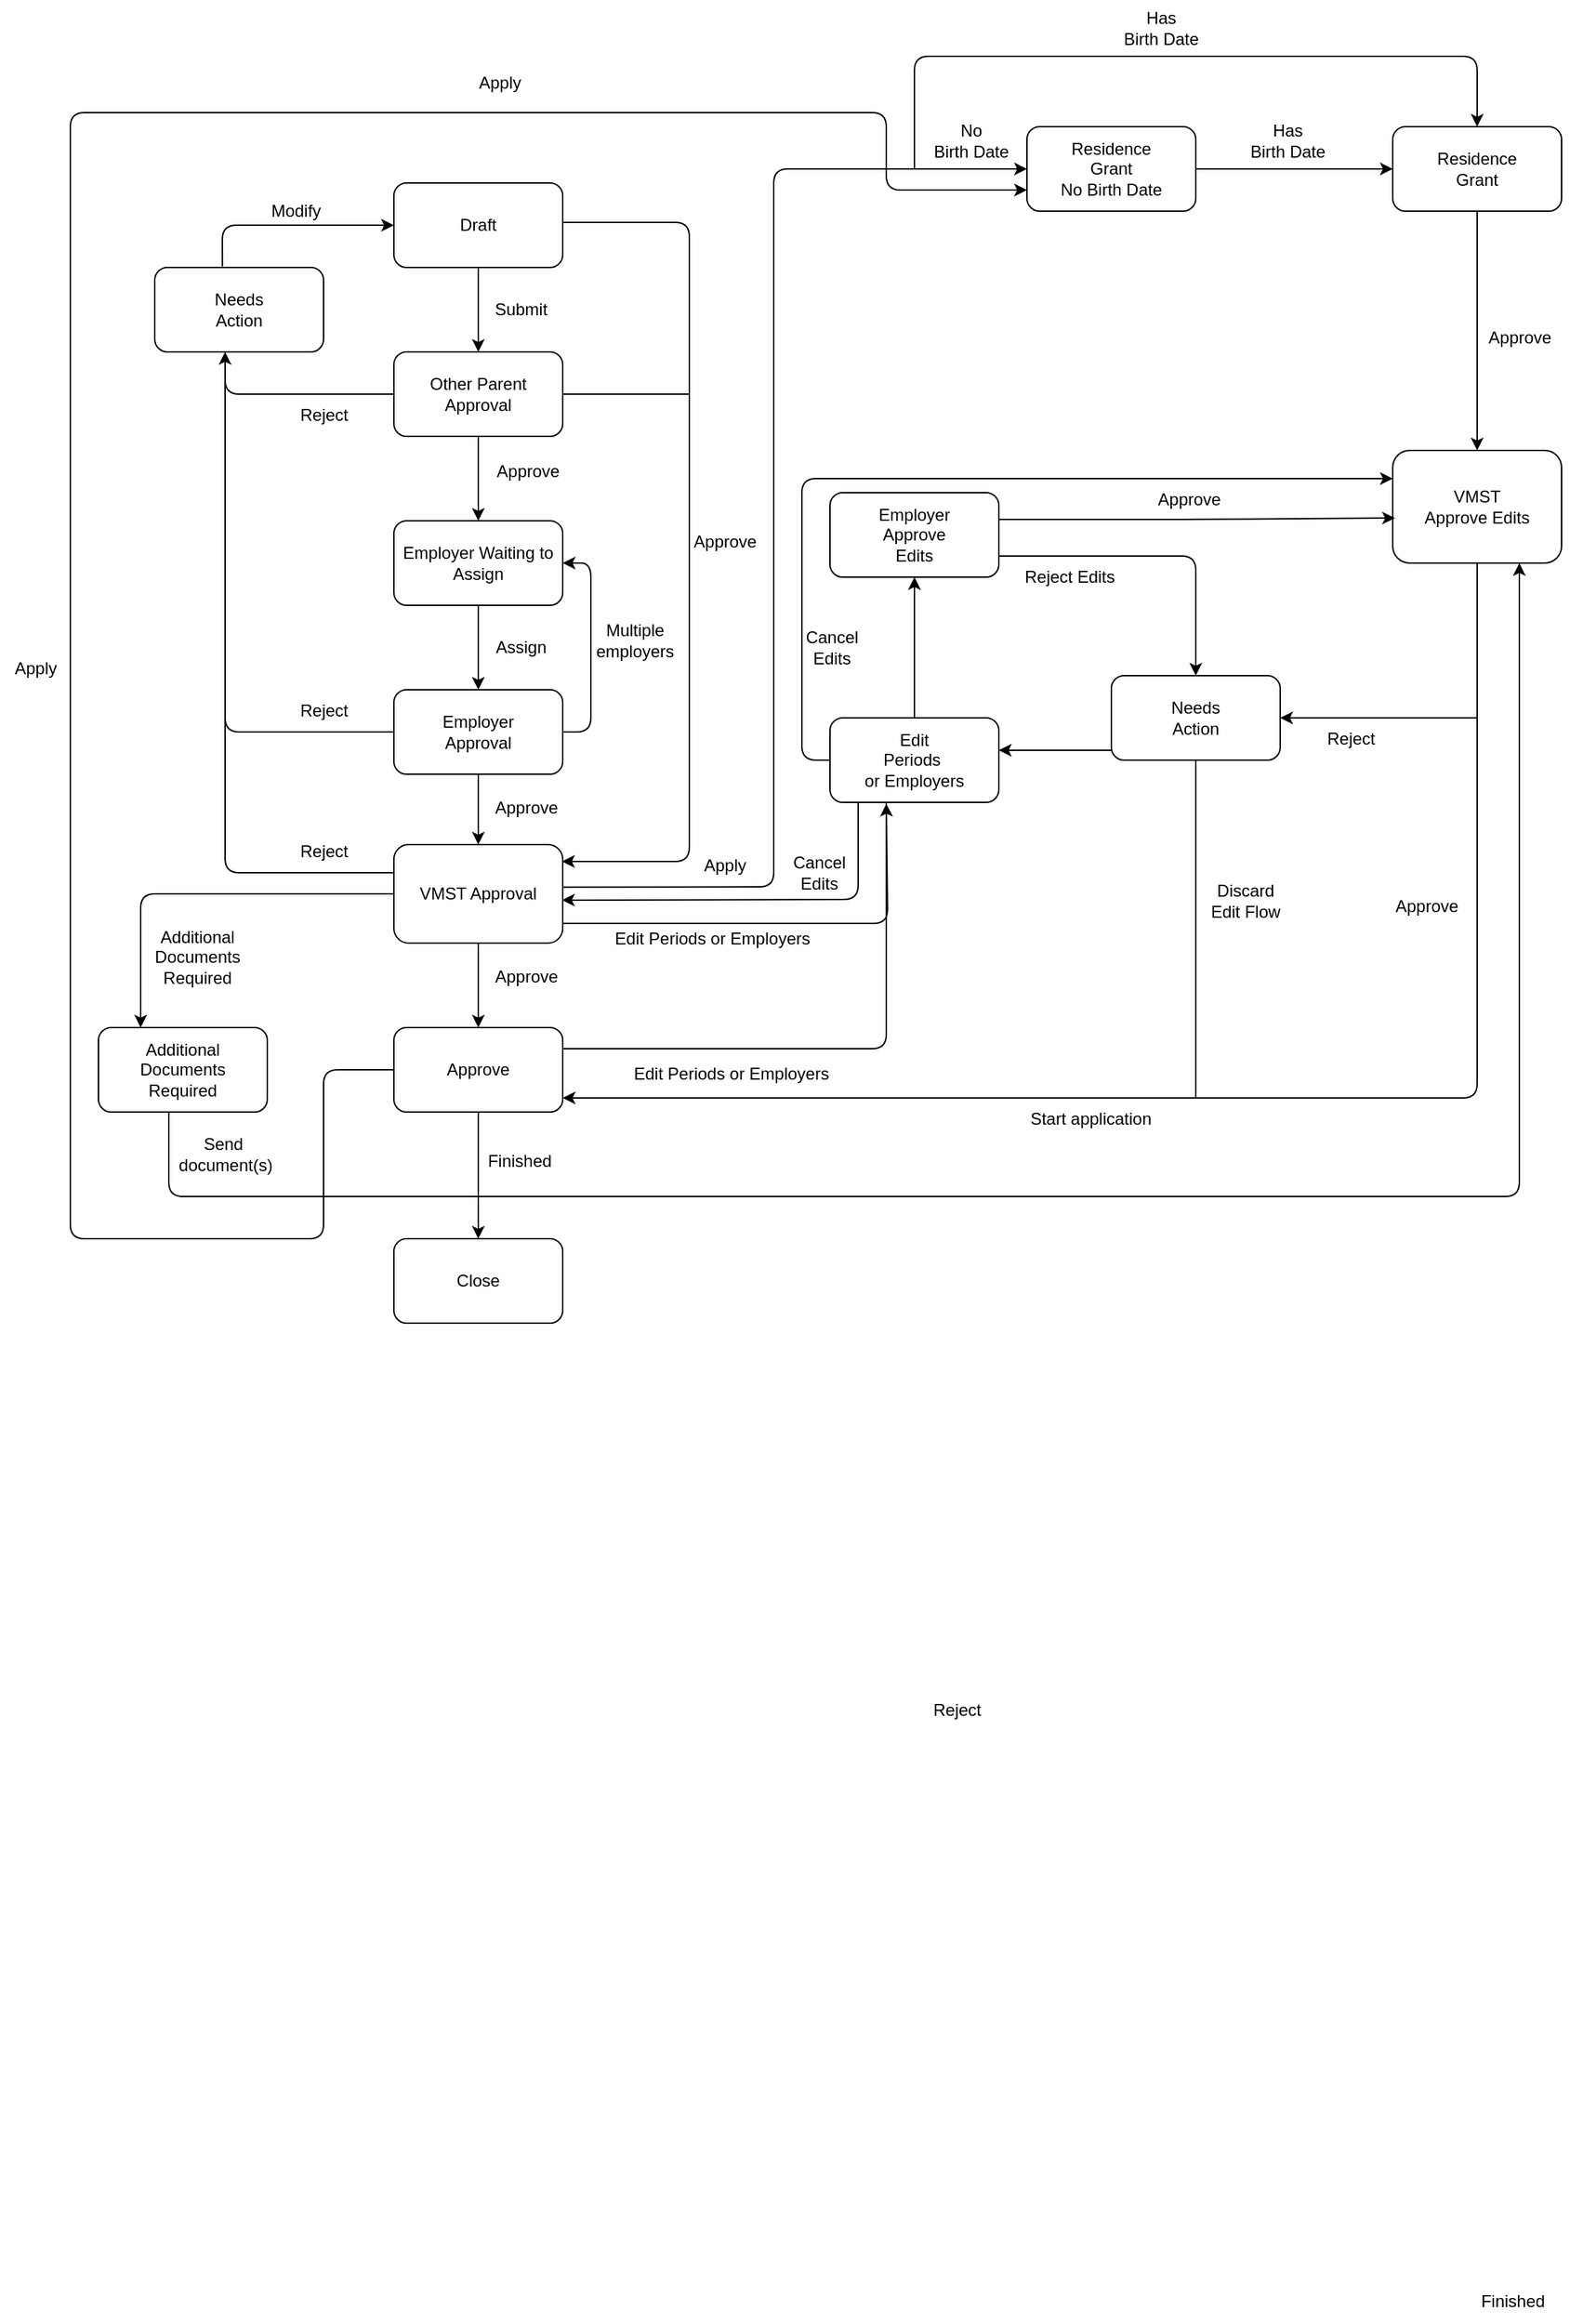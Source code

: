 <mxfile>
    <diagram id="XFyOMNRHPZt_d9PDHA7L" name="Page-1">
        <mxGraphModel dx="1764" dy="1654" grid="1" gridSize="10" guides="0" tooltips="1" connect="1" arrows="1" fold="1" page="1" pageScale="1" pageWidth="1169" pageHeight="827" background="#ffffff" math="0" shadow="0">
            <root>
                <mxCell id="0"/>
                <mxCell id="1" parent="0"/>
                <mxCell id="2" value="Draft" style="rounded=1;whiteSpace=wrap;html=1;" parent="1" vertex="1">
                    <mxGeometry x="250" y="10" width="120" height="60" as="geometry"/>
                </mxCell>
                <mxCell id="3" value="Other Parent&lt;br&gt;Approval" style="rounded=1;whiteSpace=wrap;html=1;" parent="1" vertex="1">
                    <mxGeometry x="250" y="130" width="120" height="60" as="geometry"/>
                </mxCell>
                <mxCell id="4" value="Employer Waiting to Assign" style="rounded=1;whiteSpace=wrap;html=1;" parent="1" vertex="1">
                    <mxGeometry x="250" y="250" width="120" height="60" as="geometry"/>
                </mxCell>
                <mxCell id="150" style="edgeStyle=none;html=1;exitX=1;exitY=0.5;exitDx=0;exitDy=0;entryX=1;entryY=0.5;entryDx=0;entryDy=0;strokeColor=#000000;" parent="1" source="5" target="4" edge="1">
                    <mxGeometry relative="1" as="geometry">
                        <mxPoint x="430" y="400" as="targetPoint"/>
                        <Array as="points">
                            <mxPoint x="390" y="400"/>
                            <mxPoint x="390" y="280"/>
                        </Array>
                    </mxGeometry>
                </mxCell>
                <mxCell id="5" value="Employer&lt;br&gt;Approval" style="rounded=1;whiteSpace=wrap;html=1;" parent="1" vertex="1">
                    <mxGeometry x="250" y="370" width="120" height="60" as="geometry"/>
                </mxCell>
                <mxCell id="155" style="edgeStyle=none;html=1;entryX=0.5;entryY=0;entryDx=0;entryDy=0;strokeColor=#000000;" parent="1" target="7" edge="1">
                    <mxGeometry relative="1" as="geometry">
                        <mxPoint x="310" y="550" as="sourcePoint"/>
                        <Array as="points">
                            <mxPoint x="310" y="570"/>
                        </Array>
                    </mxGeometry>
                </mxCell>
                <mxCell id="6" value="VMST Approval" style="rounded=1;whiteSpace=wrap;html=1;" parent="1" vertex="1">
                    <mxGeometry x="250" y="480" width="120" height="70" as="geometry"/>
                </mxCell>
                <mxCell id="7" value="Approve" style="rounded=1;whiteSpace=wrap;html=1;" parent="1" vertex="1">
                    <mxGeometry x="250" y="610" width="120" height="60" as="geometry"/>
                </mxCell>
                <mxCell id="8" value="Close" style="rounded=1;whiteSpace=wrap;html=1;" parent="1" vertex="1">
                    <mxGeometry x="250" y="760" width="120" height="60" as="geometry"/>
                </mxCell>
                <mxCell id="9" value="Needs&lt;br&gt;Action" style="rounded=1;whiteSpace=wrap;html=1;" parent="1" vertex="1">
                    <mxGeometry x="80" y="70" width="120" height="60" as="geometry"/>
                </mxCell>
                <mxCell id="161" style="edgeStyle=none;html=1;entryX=0.75;entryY=1;entryDx=0;entryDy=0;strokeColor=#000000;" parent="1" target="13" edge="1">
                    <mxGeometry relative="1" as="geometry">
                        <mxPoint x="1070" y="360" as="targetPoint"/>
                        <mxPoint x="90" y="670" as="sourcePoint"/>
                        <Array as="points">
                            <mxPoint x="90" y="730"/>
                            <mxPoint x="1050" y="730"/>
                        </Array>
                    </mxGeometry>
                </mxCell>
                <mxCell id="10" value="Additional&lt;br&gt;Documents&lt;br&gt;Required" style="rounded=1;whiteSpace=wrap;html=1;" parent="1" vertex="1">
                    <mxGeometry x="40" y="610" width="120" height="60" as="geometry"/>
                </mxCell>
                <mxCell id="159" style="edgeStyle=none;html=1;entryX=0;entryY=0.25;entryDx=0;entryDy=0;exitX=0;exitY=0.5;exitDx=0;exitDy=0;strokeColor=#000000;" parent="1" source="11" target="13" edge="1">
                    <mxGeometry relative="1" as="geometry">
                        <Array as="points">
                            <mxPoint x="540" y="420"/>
                            <mxPoint x="540" y="220"/>
                        </Array>
                    </mxGeometry>
                </mxCell>
                <mxCell id="11" value="Edit&lt;br&gt;Periods&amp;nbsp;&lt;br&gt;or Employers" style="rounded=1;whiteSpace=wrap;html=1;" parent="1" vertex="1">
                    <mxGeometry x="560" y="390" width="120" height="60" as="geometry"/>
                </mxCell>
                <mxCell id="12" value="Employer&lt;br&gt;Approve&lt;br&gt;Edits" style="rounded=1;whiteSpace=wrap;html=1;" parent="1" vertex="1">
                    <mxGeometry x="560" y="230" width="120" height="60" as="geometry"/>
                </mxCell>
                <mxCell id="13" value="VMST&lt;br&gt;Approve Edits" style="rounded=1;whiteSpace=wrap;html=1;" parent="1" vertex="1">
                    <mxGeometry x="960" y="200" width="120" height="80" as="geometry"/>
                </mxCell>
                <mxCell id="14" value="Needs&lt;br&gt;Action" style="rounded=1;whiteSpace=wrap;html=1;" parent="1" vertex="1">
                    <mxGeometry x="760" y="360" width="120" height="60" as="geometry"/>
                </mxCell>
                <mxCell id="15" value="Residence&lt;br&gt;Grant&lt;br&gt;" style="rounded=1;whiteSpace=wrap;html=1;" parent="1" vertex="1">
                    <mxGeometry x="960" y="-30" width="120" height="60" as="geometry"/>
                </mxCell>
                <mxCell id="18" value="" style="endArrow=classic;html=1;entryX=0.5;entryY=0;entryDx=0;entryDy=0;exitX=0.5;exitY=1;exitDx=0;exitDy=0;fontColor=#FFFFFF;strokeColor=#000000;" parent="1" source="2" target="3" edge="1">
                    <mxGeometry width="50" height="50" relative="1" as="geometry">
                        <mxPoint x="400" y="570" as="sourcePoint"/>
                        <mxPoint x="450" y="520" as="targetPoint"/>
                    </mxGeometry>
                </mxCell>
                <mxCell id="19" value="" style="endArrow=classic;html=1;entryX=0.5;entryY=0;entryDx=0;entryDy=0;exitX=0.5;exitY=1;exitDx=0;exitDy=0;fontColor=#FFFFFF;strokeColor=#000000;" parent="1" edge="1">
                    <mxGeometry width="50" height="50" relative="1" as="geometry">
                        <mxPoint x="310" y="190" as="sourcePoint"/>
                        <mxPoint x="310" y="250" as="targetPoint"/>
                    </mxGeometry>
                </mxCell>
                <mxCell id="20" value="" style="endArrow=classic;html=1;entryX=0.5;entryY=0;entryDx=0;entryDy=0;exitX=0.5;exitY=1;exitDx=0;exitDy=0;fontColor=#FFFFFF;strokeColor=#000000;" parent="1" edge="1">
                    <mxGeometry width="50" height="50" relative="1" as="geometry">
                        <mxPoint x="310" y="310" as="sourcePoint"/>
                        <mxPoint x="310" y="370" as="targetPoint"/>
                    </mxGeometry>
                </mxCell>
                <mxCell id="21" value="" style="endArrow=classic;html=1;exitX=0.5;exitY=1;exitDx=0;exitDy=0;fontColor=#FFFFFF;strokeColor=#000000;entryX=0.5;entryY=0;entryDx=0;entryDy=0;" parent="1" target="6" edge="1">
                    <mxGeometry width="50" height="50" relative="1" as="geometry">
                        <mxPoint x="310" y="430" as="sourcePoint"/>
                        <mxPoint x="310" y="470" as="targetPoint"/>
                    </mxGeometry>
                </mxCell>
                <mxCell id="23" value="" style="endArrow=classic;html=1;entryX=0.5;entryY=0;entryDx=0;entryDy=0;exitX=0.5;exitY=1;exitDx=0;exitDy=0;fontColor=#FFFFFF;strokeColor=#000000;" parent="1" target="8" edge="1">
                    <mxGeometry width="50" height="50" relative="1" as="geometry">
                        <mxPoint x="310" y="670" as="sourcePoint"/>
                        <mxPoint x="310" y="730" as="targetPoint"/>
                    </mxGeometry>
                </mxCell>
                <mxCell id="24" value="" style="endArrow=classic;html=1;exitX=0;exitY=0.5;exitDx=0;exitDy=0;fontColor=#FFFFFF;strokeColor=#000000;" parent="1" source="3" edge="1">
                    <mxGeometry width="50" height="50" relative="1" as="geometry">
                        <mxPoint x="130" y="220" as="sourcePoint"/>
                        <mxPoint x="130" y="130" as="targetPoint"/>
                        <Array as="points">
                            <mxPoint x="130" y="160"/>
                        </Array>
                    </mxGeometry>
                </mxCell>
                <mxCell id="26" value="" style="endArrow=none;html=1;exitX=0;exitY=0.5;exitDx=0;exitDy=0;fontColor=#FFFFFF;strokeColor=#000000;" parent="1" source="5" edge="1">
                    <mxGeometry width="50" height="50" relative="1" as="geometry">
                        <mxPoint x="400" y="570" as="sourcePoint"/>
                        <mxPoint x="130" y="150" as="targetPoint"/>
                        <Array as="points">
                            <mxPoint x="130" y="400"/>
                        </Array>
                    </mxGeometry>
                </mxCell>
                <mxCell id="27" value="" style="endArrow=none;html=1;fontColor=#FFFFFF;strokeColor=#000000;" parent="1" edge="1">
                    <mxGeometry width="50" height="50" relative="1" as="geometry">
                        <mxPoint x="250" y="500" as="sourcePoint"/>
                        <mxPoint x="130" y="270" as="targetPoint"/>
                        <Array as="points">
                            <mxPoint x="130" y="500"/>
                        </Array>
                    </mxGeometry>
                </mxCell>
                <mxCell id="29" value="" style="endArrow=classic;html=1;exitX=1;exitY=0.5;exitDx=0;exitDy=0;fontColor=#FFFFFF;strokeColor=#000000;entryX=0.996;entryY=0.171;entryDx=0;entryDy=0;entryPerimeter=0;" parent="1" target="6" edge="1">
                    <mxGeometry width="50" height="50" relative="1" as="geometry">
                        <mxPoint x="370" y="38" as="sourcePoint"/>
                        <mxPoint x="370" y="491.5" as="targetPoint"/>
                        <Array as="points">
                            <mxPoint x="460" y="38"/>
                            <mxPoint x="460" y="492"/>
                        </Array>
                    </mxGeometry>
                </mxCell>
                <mxCell id="30" value="" style="endArrow=none;html=1;exitX=1;exitY=0.5;exitDx=0;exitDy=0;fontColor=#FFFFFF;strokeColor=#000000;" parent="1" source="3" edge="1">
                    <mxGeometry width="50" height="50" relative="1" as="geometry">
                        <mxPoint x="400" y="520" as="sourcePoint"/>
                        <mxPoint x="460" y="160" as="targetPoint"/>
                    </mxGeometry>
                </mxCell>
                <mxCell id="31" value="" style="endArrow=classic;html=1;exitX=0;exitY=0.5;exitDx=0;exitDy=0;fontColor=#FFFFFF;strokeColor=#000000;entryX=0.25;entryY=0;entryDx=0;entryDy=0;" parent="1" source="6" target="10" edge="1">
                    <mxGeometry width="50" height="50" relative="1" as="geometry">
                        <mxPoint x="400" y="720" as="sourcePoint"/>
                        <mxPoint x="51" y="610" as="targetPoint"/>
                        <Array as="points">
                            <mxPoint x="70" y="515"/>
                        </Array>
                    </mxGeometry>
                </mxCell>
                <mxCell id="33" value="" style="endArrow=classic;html=1;strokeColor=#000000;" parent="1" edge="1">
                    <mxGeometry width="50" height="50" relative="1" as="geometry">
                        <mxPoint x="370" y="536" as="sourcePoint"/>
                        <mxPoint x="600" y="451" as="targetPoint"/>
                        <Array as="points">
                            <mxPoint x="601" y="536"/>
                        </Array>
                    </mxGeometry>
                </mxCell>
                <mxCell id="34" value="" style="endArrow=classic;html=1;strokeColor=#000000;entryX=0.5;entryY=1;entryDx=0;entryDy=0;exitX=0.5;exitY=0;exitDx=0;exitDy=0;" parent="1" source="11" target="12" edge="1">
                    <mxGeometry width="50" height="50" relative="1" as="geometry">
                        <mxPoint x="600" y="390" as="sourcePoint"/>
                        <mxPoint x="600" y="290" as="targetPoint"/>
                    </mxGeometry>
                </mxCell>
                <mxCell id="36" value="" style="endArrow=none;html=1;exitX=1;exitY=0.25;exitDx=0;exitDy=0;strokeColor=#000000;" parent="1" source="7" edge="1">
                    <mxGeometry width="50" height="50" relative="1" as="geometry">
                        <mxPoint x="450" y="680" as="sourcePoint"/>
                        <mxPoint x="600" y="450" as="targetPoint"/>
                        <Array as="points">
                            <mxPoint x="600" y="625"/>
                        </Array>
                    </mxGeometry>
                </mxCell>
                <mxCell id="37" value="" style="endArrow=classic;html=1;entryX=0.996;entryY=0.578;entryDx=0;entryDy=0;fontColor=#FFFFFF;strokeColor=#000000;entryPerimeter=0;" parent="1" edge="1">
                    <mxGeometry width="50" height="50" relative="1" as="geometry">
                        <mxPoint x="580" y="450" as="sourcePoint"/>
                        <mxPoint x="369.52" y="519.46" as="targetPoint"/>
                        <Array as="points">
                            <mxPoint x="580" y="519"/>
                        </Array>
                    </mxGeometry>
                </mxCell>
                <mxCell id="38" value="" style="endArrow=classic;html=1;entryX=0.013;entryY=0.6;entryDx=0;entryDy=0;fontColor=#FFFFFF;strokeColor=#000000;entryPerimeter=0;" parent="1" target="13" edge="1">
                    <mxGeometry width="50" height="50" relative="1" as="geometry">
                        <mxPoint x="680" y="249" as="sourcePoint"/>
                        <mxPoint x="950" y="260" as="targetPoint"/>
                        <Array as="points">
                            <mxPoint x="820" y="249"/>
                        </Array>
                    </mxGeometry>
                </mxCell>
                <mxCell id="39" value="" style="endArrow=classic;html=1;exitX=1;exitY=0.75;exitDx=0;exitDy=0;entryX=0.5;entryY=0;entryDx=0;entryDy=0;strokeColor=#000000;" parent="1" source="12" target="14" edge="1">
                    <mxGeometry width="50" height="50" relative="1" as="geometry">
                        <mxPoint x="690" y="255" as="sourcePoint"/>
                        <mxPoint x="970" y="255" as="targetPoint"/>
                        <Array as="points">
                            <mxPoint x="820" y="275"/>
                        </Array>
                    </mxGeometry>
                </mxCell>
                <mxCell id="42" value="" style="endArrow=classic;html=1;strokeColor=#000000;" parent="1" edge="1">
                    <mxGeometry width="50" height="50" relative="1" as="geometry">
                        <mxPoint x="760" y="413" as="sourcePoint"/>
                        <mxPoint x="680" y="413" as="targetPoint"/>
                    </mxGeometry>
                </mxCell>
                <mxCell id="43" value="" style="endArrow=classic;html=1;exitX=0.5;exitY=1;exitDx=0;exitDy=0;fontColor=#FFFFFF;strokeColor=#000000;" parent="1" source="13" edge="1">
                    <mxGeometry width="50" height="50" relative="1" as="geometry">
                        <mxPoint x="970" y="310" as="sourcePoint"/>
                        <mxPoint x="370" y="660" as="targetPoint"/>
                        <Array as="points">
                            <mxPoint x="1020" y="360"/>
                            <mxPoint x="1020" y="660"/>
                        </Array>
                    </mxGeometry>
                </mxCell>
                <mxCell id="44" value="" style="endArrow=classic;html=1;entryX=1;entryY=0.5;entryDx=0;entryDy=0;fontColor=#FFFFFF;strokeColor=#000000;" parent="1" target="14" edge="1">
                    <mxGeometry width="50" height="50" relative="1" as="geometry">
                        <mxPoint x="1020" y="390" as="sourcePoint"/>
                        <mxPoint x="650" y="630" as="targetPoint"/>
                    </mxGeometry>
                </mxCell>
                <mxCell id="53" value="" style="endArrow=classic;html=1;entryX=0;entryY=0.5;entryDx=0;entryDy=0;exitX=0.401;exitY=-0.012;exitDx=0;exitDy=0;exitPerimeter=0;strokeColor=#000000;" parent="1" source="9" target="2" edge="1">
                    <mxGeometry width="50" height="50" relative="1" as="geometry">
                        <mxPoint x="140" y="40" as="sourcePoint"/>
                        <mxPoint x="480" y="740" as="targetPoint"/>
                        <Array as="points">
                            <mxPoint x="128" y="40"/>
                        </Array>
                    </mxGeometry>
                </mxCell>
                <mxCell id="55" value="Reject" style="text;html=1;align=center;verticalAlign=middle;resizable=0;points=[];autosize=1;strokeColor=none;fillColor=none;fontColor=#000000;" parent="1" vertex="1">
                    <mxGeometry x="170" y="160" width="60" height="30" as="geometry"/>
                </mxCell>
                <mxCell id="56" value="Reject" style="text;html=1;align=center;verticalAlign=middle;resizable=0;points=[];autosize=1;strokeColor=none;fillColor=none;fontColor=#000000;" parent="1" vertex="1">
                    <mxGeometry x="170" y="370" width="60" height="30" as="geometry"/>
                </mxCell>
                <mxCell id="57" value="Reject" style="text;html=1;align=center;verticalAlign=middle;resizable=0;points=[];autosize=1;strokeColor=none;fillColor=none;fontColor=#000000;" parent="1" vertex="1">
                    <mxGeometry x="620" y="1080" width="60" height="30" as="geometry"/>
                </mxCell>
                <mxCell id="59" value="Reject" style="text;html=1;align=center;verticalAlign=middle;resizable=0;points=[];autosize=1;strokeColor=none;fillColor=none;fontColor=#000000;" parent="1" vertex="1">
                    <mxGeometry x="900" y="390" width="60" height="30" as="geometry"/>
                </mxCell>
                <mxCell id="60" value="Approve" style="text;html=1;align=center;verticalAlign=middle;resizable=0;points=[];autosize=1;strokeColor=none;fillColor=none;fontColor=#000000;" parent="1" vertex="1">
                    <mxGeometry x="780" y="220" width="70" height="30" as="geometry"/>
                </mxCell>
                <mxCell id="62" value="Approve" style="text;html=1;align=center;verticalAlign=middle;resizable=0;points=[];autosize=1;strokeColor=none;fillColor=none;fontColor=#000000;" parent="1" vertex="1">
                    <mxGeometry x="310" y="200" width="70" height="30" as="geometry"/>
                </mxCell>
                <mxCell id="63" value="Submit" style="text;html=1;align=center;verticalAlign=middle;resizable=0;points=[];autosize=1;strokeColor=none;fillColor=none;fontColor=#000000;" parent="1" vertex="1">
                    <mxGeometry x="310" y="85" width="60" height="30" as="geometry"/>
                </mxCell>
                <mxCell id="64" value="Approve" style="text;whiteSpace=wrap;fontColor=#000000;" parent="1" vertex="1">
                    <mxGeometry x="320" y="440" width="80" height="30" as="geometry"/>
                </mxCell>
                <mxCell id="65" value="Approve" style="text;fontColor=#000000;" parent="1" vertex="1">
                    <mxGeometry x="960" y="510" width="50" height="30" as="geometry"/>
                </mxCell>
                <mxCell id="66" value="Approve" style="text;fontColor=#000000;" parent="1" vertex="1">
                    <mxGeometry x="320" y="560" width="50" height="30" as="geometry"/>
                </mxCell>
                <mxCell id="67" value="Finished" style="text;html=1;align=center;verticalAlign=middle;resizable=0;points=[];autosize=1;strokeColor=none;fillColor=none;fontColor=#000000;" parent="1" vertex="1">
                    <mxGeometry x="1010" y="1500" width="70" height="30" as="geometry"/>
                </mxCell>
                <mxCell id="68" value="Edit Periods or Employers" style="text;html=1;align=center;verticalAlign=middle;resizable=0;points=[];autosize=1;strokeColor=none;fillColor=none;fontColor=#000000;" parent="1" vertex="1">
                    <mxGeometry x="396" y="532" width="160" height="30" as="geometry"/>
                </mxCell>
                <mxCell id="72" value="Edit Periods or Employers" style="text;align=center;fontColor=#000000;" parent="1" vertex="1">
                    <mxGeometry x="440" y="629" width="100" height="40" as="geometry"/>
                </mxCell>
                <mxCell id="73" value="" style="endArrow=none;html=1;entryX=0.5;entryY=1;entryDx=0;entryDy=0;fontColor=#FFFFFF;strokeColor=#000000;" parent="1" target="14" edge="1">
                    <mxGeometry width="50" height="50" relative="1" as="geometry">
                        <mxPoint x="820" y="660" as="sourcePoint"/>
                        <mxPoint x="610" y="580" as="targetPoint"/>
                    </mxGeometry>
                </mxCell>
                <mxCell id="74" value="Discard&lt;br&gt;Edit Flow" style="text;html=1;align=center;verticalAlign=middle;resizable=0;points=[];autosize=1;strokeColor=none;fillColor=none;fontColor=#000000;" parent="1" vertex="1">
                    <mxGeometry x="820" y="500" width="70" height="40" as="geometry"/>
                </mxCell>
                <mxCell id="75" value="Cancel&lt;br&gt;Edits" style="text;html=1;align=center;verticalAlign=middle;resizable=0;points=[];autosize=1;strokeColor=none;fillColor=none;fontColor=#000000;" parent="1" vertex="1">
                    <mxGeometry x="522" y="480" width="60" height="40" as="geometry"/>
                </mxCell>
                <mxCell id="76" value="Reject Edits" style="text;html=1;align=center;verticalAlign=middle;resizable=0;points=[];autosize=1;strokeColor=none;fillColor=none;fontColor=#000000;" parent="1" vertex="1">
                    <mxGeometry x="685" y="275" width="90" height="30" as="geometry"/>
                </mxCell>
                <mxCell id="78" value="Assign" style="text;html=1;align=center;verticalAlign=middle;resizable=0;points=[];autosize=1;strokeColor=none;fillColor=none;fontColor=#000000;" parent="1" vertex="1">
                    <mxGeometry x="310" y="325" width="60" height="30" as="geometry"/>
                </mxCell>
                <mxCell id="79" value="Modify" style="text;html=1;align=center;verticalAlign=middle;resizable=0;points=[];autosize=1;strokeColor=none;fillColor=none;fontColor=#000000;" parent="1" vertex="1">
                    <mxGeometry x="150" y="15" width="60" height="30" as="geometry"/>
                </mxCell>
                <mxCell id="80" value="Approve" style="text;html=1;align=center;verticalAlign=middle;resizable=0;points=[];autosize=1;strokeColor=none;fillColor=none;fontColor=#000000;" parent="1" vertex="1">
                    <mxGeometry x="450" y="250" width="70" height="30" as="geometry"/>
                </mxCell>
                <mxCell id="81" value="Additional&lt;br&gt;Documents&lt;br&gt;Required" style="text;html=1;align=center;verticalAlign=middle;resizable=0;points=[];autosize=1;strokeColor=none;fillColor=none;fontColor=#000000;" parent="1" vertex="1">
                    <mxGeometry x="70" y="530" width="80" height="60" as="geometry"/>
                </mxCell>
                <mxCell id="85" value="Start application" style="text;html=1;align=center;verticalAlign=middle;resizable=0;points=[];autosize=1;strokeColor=none;fillColor=none;fontColor=#000000;" parent="1" vertex="1">
                    <mxGeometry x="690" y="660" width="110" height="30" as="geometry"/>
                </mxCell>
                <mxCell id="93" value="Residence&lt;br&gt;Grant&lt;br&gt;No Birth Date" style="rounded=1;whiteSpace=wrap;html=1;" parent="1" vertex="1">
                    <mxGeometry x="700" y="-30" width="120" height="60" as="geometry"/>
                </mxCell>
                <mxCell id="134" value="" style="endArrow=classic;html=1;entryX=0;entryY=0.5;entryDx=0;entryDy=0;fontColor=#FFFFFF;strokeColor=#000000;exitX=1.004;exitY=0.433;exitDx=0;exitDy=0;exitPerimeter=0;" parent="1" source="6" target="93" edge="1">
                    <mxGeometry width="50" height="50" relative="1" as="geometry">
                        <mxPoint x="380" y="520" as="sourcePoint"/>
                        <mxPoint x="690" y="10" as="targetPoint"/>
                        <Array as="points">
                            <mxPoint x="520" y="510"/>
                            <mxPoint x="520"/>
                        </Array>
                    </mxGeometry>
                </mxCell>
                <mxCell id="136" value="" style="endArrow=classic;html=1;entryX=0;entryY=0.5;entryDx=0;entryDy=0;exitX=1;exitY=0.5;exitDx=0;exitDy=0;fontColor=#FFFFFF;strokeColor=#000000;" parent="1" source="93" target="15" edge="1">
                    <mxGeometry width="50" height="50" relative="1" as="geometry">
                        <mxPoint x="610" y="440" as="sourcePoint"/>
                        <mxPoint x="820" y="90" as="targetPoint"/>
                    </mxGeometry>
                </mxCell>
                <mxCell id="137" value="" style="endArrow=none;html=1;entryX=0;entryY=0.5;entryDx=0;entryDy=0;fillColor=#f5f5f5;strokeColor=#000000;fontColor=#000000;exitX=0;exitY=0.75;exitDx=0;exitDy=0;endFill=0;startArrow=classic;startFill=1;" parent="1" source="93" target="7" edge="1">
                    <mxGeometry width="50" height="50" relative="1" as="geometry">
                        <mxPoint x="600" as="sourcePoint"/>
                        <mxPoint x="230" y="640" as="targetPoint"/>
                        <Array as="points">
                            <mxPoint x="600" y="15"/>
                            <mxPoint x="600" y="-40"/>
                            <mxPoint x="20" y="-40"/>
                            <mxPoint x="20" y="760"/>
                            <mxPoint x="200" y="760"/>
                            <mxPoint x="200" y="640"/>
                        </Array>
                    </mxGeometry>
                </mxCell>
                <mxCell id="139" value="" style="endArrow=classic;html=1;exitX=0.5;exitY=1;exitDx=0;exitDy=0;entryX=0.5;entryY=0;entryDx=0;entryDy=0;fontColor=#FFFFFF;strokeColor=#000000;" parent="1" source="15" target="13" edge="1">
                    <mxGeometry width="50" height="50" relative="1" as="geometry">
                        <mxPoint x="890" y="80" as="sourcePoint"/>
                        <mxPoint x="820" y="130" as="targetPoint"/>
                    </mxGeometry>
                </mxCell>
                <mxCell id="140" value="Approve" style="text;html=1;align=center;verticalAlign=middle;resizable=0;points=[];autosize=1;strokeColor=none;fillColor=none;fontColor=#000000;" parent="1" vertex="1">
                    <mxGeometry x="1015" y="105" width="70" height="30" as="geometry"/>
                </mxCell>
                <mxCell id="141" value="Has&lt;br&gt;Birth Date" style="text;html=1;align=center;verticalAlign=middle;resizable=0;points=[];autosize=1;strokeColor=none;fillColor=none;fontColor=#000000;" parent="1" vertex="1">
                    <mxGeometry x="755" y="-120" width="80" height="40" as="geometry"/>
                </mxCell>
                <mxCell id="142" value="Has&lt;br&gt;Birth Date" style="text;html=1;align=center;verticalAlign=middle;resizable=0;points=[];autosize=1;strokeColor=none;fillColor=none;fontColor=#000000;" parent="1" vertex="1">
                    <mxGeometry x="845" y="-40" width="80" height="40" as="geometry"/>
                </mxCell>
                <mxCell id="143" value="" style="endArrow=classic;html=1;entryX=0.5;entryY=0;entryDx=0;entryDy=0;fontColor=#FFFFFF;strokeColor=#000000;" parent="1" target="15" edge="1">
                    <mxGeometry width="50" height="50" relative="1" as="geometry">
                        <mxPoint x="620" as="sourcePoint"/>
                        <mxPoint x="850" y="-80" as="targetPoint"/>
                        <Array as="points">
                            <mxPoint x="620" y="-80"/>
                            <mxPoint x="1020" y="-80"/>
                        </Array>
                    </mxGeometry>
                </mxCell>
                <mxCell id="145" value="No&lt;br&gt;Birth Date" style="text;html=1;align=center;verticalAlign=middle;resizable=0;points=[];autosize=1;strokeColor=none;fillColor=none;fontColor=#000000;" parent="1" vertex="1">
                    <mxGeometry x="620" y="-40" width="80" height="40" as="geometry"/>
                </mxCell>
                <mxCell id="147" value="Apply" style="text;html=1;align=center;verticalAlign=middle;resizable=0;points=[];autosize=1;strokeColor=none;fillColor=none;fontColor=#000000;" parent="1" vertex="1">
                    <mxGeometry x="300" y="-76" width="50" height="30" as="geometry"/>
                </mxCell>
                <mxCell id="148" value="Apply" style="text;html=1;align=center;verticalAlign=middle;resizable=0;points=[];autosize=1;strokeColor=none;fillColor=none;fontColor=#000000;" parent="1" vertex="1">
                    <mxGeometry x="460" y="480" width="50" height="30" as="geometry"/>
                </mxCell>
                <mxCell id="149" value="Apply" style="text;html=1;align=center;verticalAlign=middle;resizable=0;points=[];autosize=1;fillColor=none;fontColor=#000000;" parent="1" vertex="1">
                    <mxGeometry x="-30" y="340" width="50" height="30" as="geometry"/>
                </mxCell>
                <mxCell id="151" value="Multiple&lt;br&gt;employers" style="text;html=1;align=center;verticalAlign=middle;resizable=0;points=[];autosize=1;strokeColor=none;fillColor=none;fontColor=#000000;" parent="1" vertex="1">
                    <mxGeometry x="381" y="315" width="80" height="40" as="geometry"/>
                </mxCell>
                <mxCell id="160" value="Cancel&lt;br&gt;Edits" style="text;html=1;align=center;verticalAlign=middle;resizable=0;points=[];autosize=1;strokeColor=none;fillColor=none;fontColor=#000000;" parent="1" vertex="1">
                    <mxGeometry x="531" y="320" width="60" height="40" as="geometry"/>
                </mxCell>
                <mxCell id="162" value="Send&amp;nbsp;&lt;br&gt;document(s)" style="text;html=1;align=center;verticalAlign=middle;resizable=0;points=[];autosize=1;strokeColor=none;fillColor=none;fontColor=#000000;" parent="1" vertex="1">
                    <mxGeometry x="85" y="680" width="90" height="40" as="geometry"/>
                </mxCell>
                <mxCell id="164" value="Reject" style="text;html=1;align=center;verticalAlign=middle;resizable=0;points=[];autosize=1;strokeColor=none;fillColor=none;fontColor=#000000;" parent="1" vertex="1">
                    <mxGeometry x="170" y="470" width="60" height="30" as="geometry"/>
                </mxCell>
                <mxCell id="165" value="Finished" style="text;html=1;align=center;verticalAlign=middle;resizable=0;points=[];autosize=1;strokeColor=none;fillColor=none;fontColor=#000000;" vertex="1" parent="1">
                    <mxGeometry x="304" y="690" width="70" height="30" as="geometry"/>
                </mxCell>
            </root>
        </mxGraphModel>
    </diagram>
</mxfile>